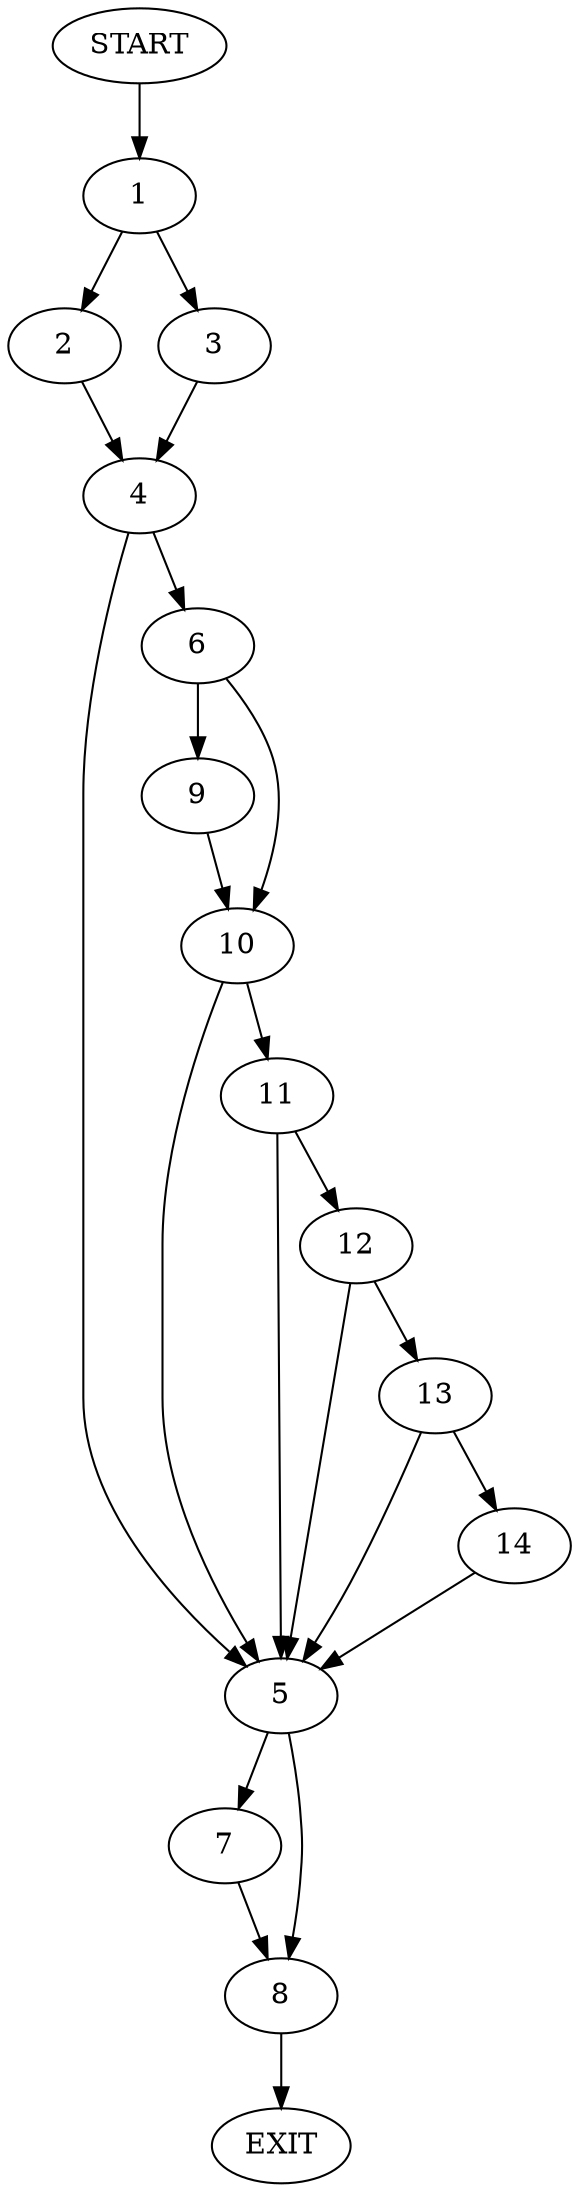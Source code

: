 digraph {
0 [label="START"]
15 [label="EXIT"]
0 -> 1
1 -> 2
1 -> 3
3 -> 4
2 -> 4
4 -> 5
4 -> 6
5 -> 7
5 -> 8
6 -> 9
6 -> 10
9 -> 10
10 -> 5
10 -> 11
11 -> 5
11 -> 12
12 -> 5
12 -> 13
13 -> 14
13 -> 5
14 -> 5
8 -> 15
7 -> 8
}
